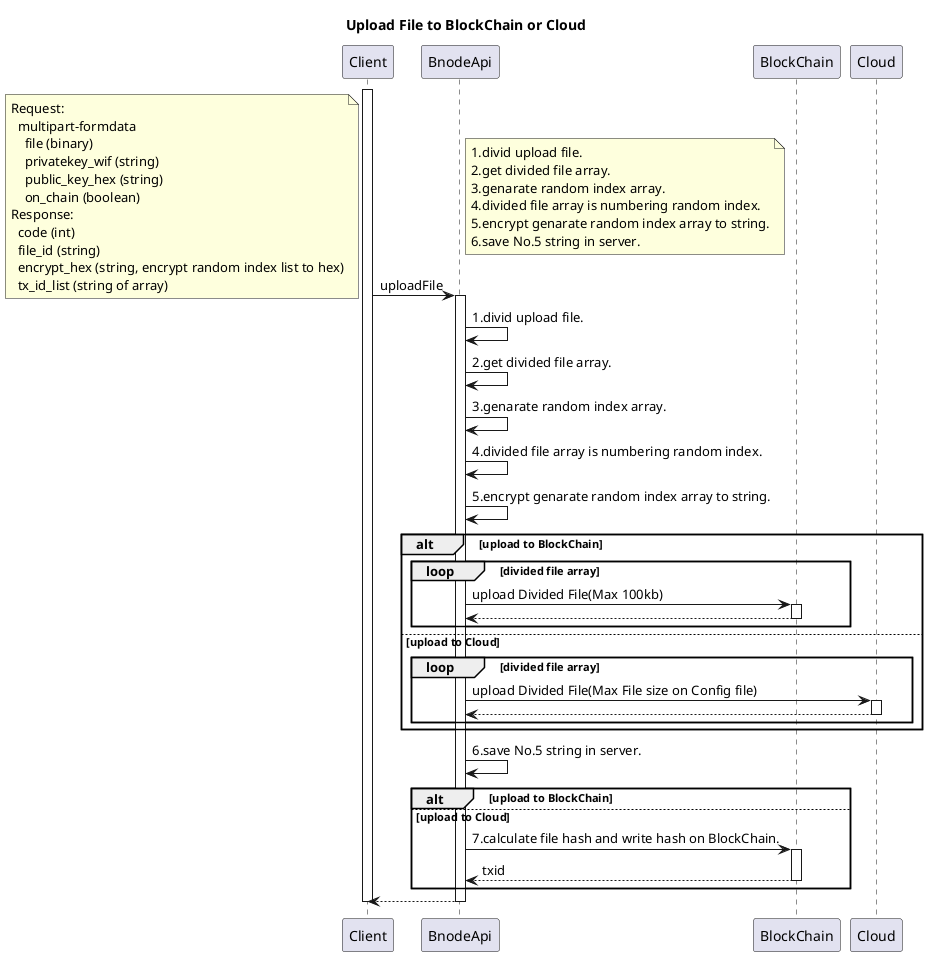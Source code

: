 @startuml
title Upload File to BlockChain or Cloud

activate Client
Client -> BnodeApi : uploadFile

note left
Request:
  multipart-formdata
    file (binary)
    privatekey_wif (string)
    public_key_hex (string)
    on_chain (boolean)
Response:
  code (int)
  file_id (string)
  encrypt_hex (string, encrypt random index list to hex)
  tx_id_list (string of array)
end note

activate BnodeApi

note right
1.divid upload file.
2.get divided file array.
3.genarate random index array.
4.divided file array is numbering random index.
5.encrypt genarate random index array to string.
6.save No.5 string in server.
end note

BnodeApi -> BnodeApi : 1.divid upload file.
BnodeApi -> BnodeApi : 2.get divided file array.
BnodeApi -> BnodeApi : 3.genarate random index array.
BnodeApi -> BnodeApi : 4.divided file array is numbering random index.
BnodeApi -> BnodeApi : 5.encrypt genarate random index array to string.

alt upload to BlockChain
  loop divided file array
      BnodeApi -> BlockChain : upload Divided File(Max 100kb)
      ' BnodeApi -> BnodeApi : do No.6
      activate BlockChain

      return
  end
else upload to Cloud
  loop divided file array
      BnodeApi -> Cloud : upload Divided File(Max File size on Config file)
      ' BnodeApi -> BnodeApi : do No.6
      activate Cloud

      return
  end
end

BnodeApi -> BnodeApi : 6.save No.5 string in server.

alt upload to BlockChain

else upload to Cloud
  BnodeApi -> BlockChain : 7.calculate file hash and write hash on BlockChain.
  activate BlockChain
  return txid
end

return

deactivate BlockChain
deactivate BnodeApi


deactivate Client



@enduml